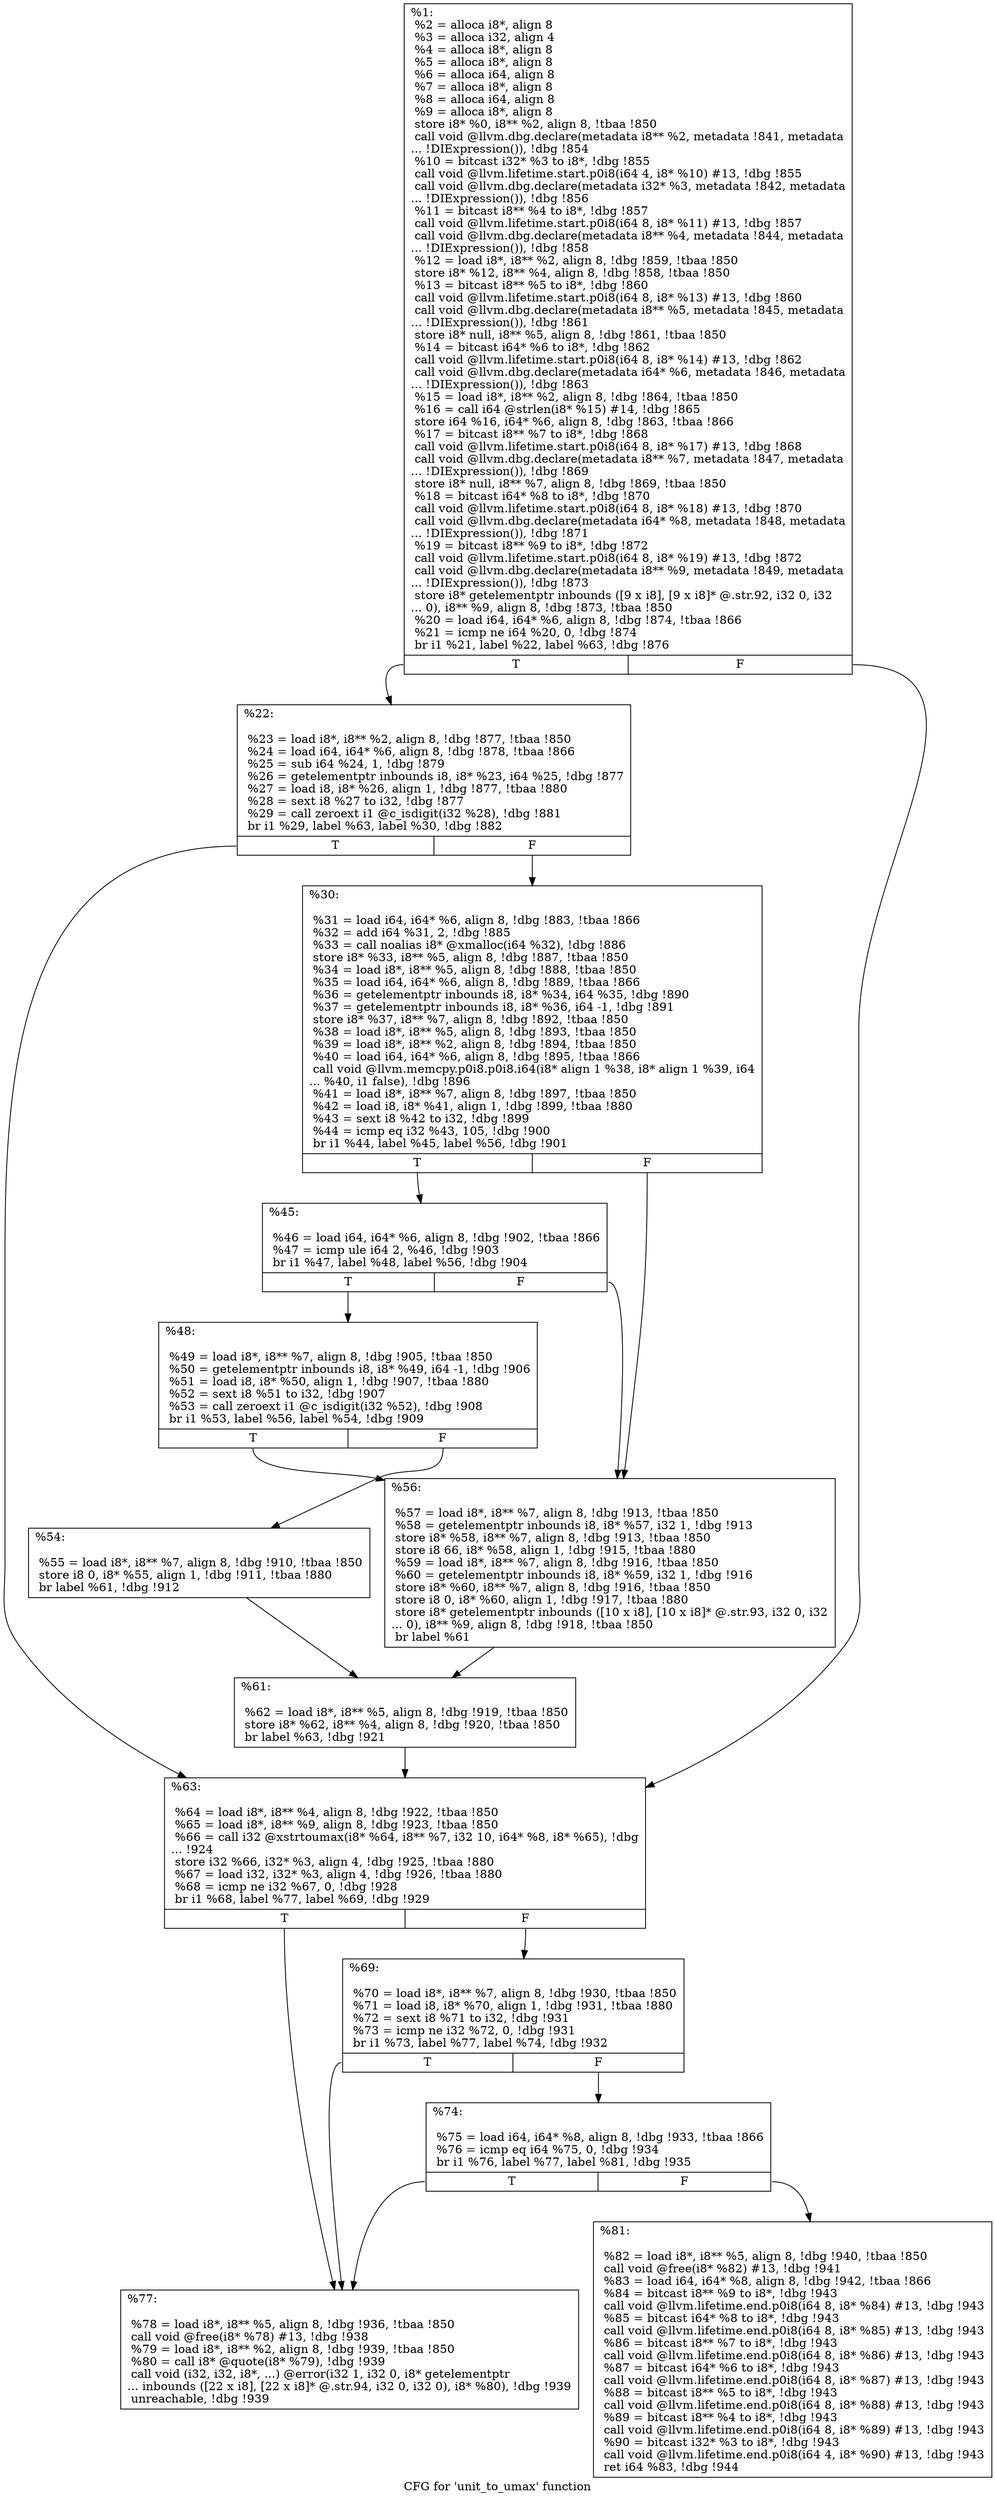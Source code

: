 digraph "CFG for 'unit_to_umax' function" {
	label="CFG for 'unit_to_umax' function";

	Node0xa9fc20 [shape=record,label="{%1:\l  %2 = alloca i8*, align 8\l  %3 = alloca i32, align 4\l  %4 = alloca i8*, align 8\l  %5 = alloca i8*, align 8\l  %6 = alloca i64, align 8\l  %7 = alloca i8*, align 8\l  %8 = alloca i64, align 8\l  %9 = alloca i8*, align 8\l  store i8* %0, i8** %2, align 8, !tbaa !850\l  call void @llvm.dbg.declare(metadata i8** %2, metadata !841, metadata\l... !DIExpression()), !dbg !854\l  %10 = bitcast i32* %3 to i8*, !dbg !855\l  call void @llvm.lifetime.start.p0i8(i64 4, i8* %10) #13, !dbg !855\l  call void @llvm.dbg.declare(metadata i32* %3, metadata !842, metadata\l... !DIExpression()), !dbg !856\l  %11 = bitcast i8** %4 to i8*, !dbg !857\l  call void @llvm.lifetime.start.p0i8(i64 8, i8* %11) #13, !dbg !857\l  call void @llvm.dbg.declare(metadata i8** %4, metadata !844, metadata\l... !DIExpression()), !dbg !858\l  %12 = load i8*, i8** %2, align 8, !dbg !859, !tbaa !850\l  store i8* %12, i8** %4, align 8, !dbg !858, !tbaa !850\l  %13 = bitcast i8** %5 to i8*, !dbg !860\l  call void @llvm.lifetime.start.p0i8(i64 8, i8* %13) #13, !dbg !860\l  call void @llvm.dbg.declare(metadata i8** %5, metadata !845, metadata\l... !DIExpression()), !dbg !861\l  store i8* null, i8** %5, align 8, !dbg !861, !tbaa !850\l  %14 = bitcast i64* %6 to i8*, !dbg !862\l  call void @llvm.lifetime.start.p0i8(i64 8, i8* %14) #13, !dbg !862\l  call void @llvm.dbg.declare(metadata i64* %6, metadata !846, metadata\l... !DIExpression()), !dbg !863\l  %15 = load i8*, i8** %2, align 8, !dbg !864, !tbaa !850\l  %16 = call i64 @strlen(i8* %15) #14, !dbg !865\l  store i64 %16, i64* %6, align 8, !dbg !863, !tbaa !866\l  %17 = bitcast i8** %7 to i8*, !dbg !868\l  call void @llvm.lifetime.start.p0i8(i64 8, i8* %17) #13, !dbg !868\l  call void @llvm.dbg.declare(metadata i8** %7, metadata !847, metadata\l... !DIExpression()), !dbg !869\l  store i8* null, i8** %7, align 8, !dbg !869, !tbaa !850\l  %18 = bitcast i64* %8 to i8*, !dbg !870\l  call void @llvm.lifetime.start.p0i8(i64 8, i8* %18) #13, !dbg !870\l  call void @llvm.dbg.declare(metadata i64* %8, metadata !848, metadata\l... !DIExpression()), !dbg !871\l  %19 = bitcast i8** %9 to i8*, !dbg !872\l  call void @llvm.lifetime.start.p0i8(i64 8, i8* %19) #13, !dbg !872\l  call void @llvm.dbg.declare(metadata i8** %9, metadata !849, metadata\l... !DIExpression()), !dbg !873\l  store i8* getelementptr inbounds ([9 x i8], [9 x i8]* @.str.92, i32 0, i32\l... 0), i8** %9, align 8, !dbg !873, !tbaa !850\l  %20 = load i64, i64* %6, align 8, !dbg !874, !tbaa !866\l  %21 = icmp ne i64 %20, 0, !dbg !874\l  br i1 %21, label %22, label %63, !dbg !876\l|{<s0>T|<s1>F}}"];
	Node0xa9fc20:s0 -> Node0xa82780;
	Node0xa9fc20:s1 -> Node0xa829b0;
	Node0xa82780 [shape=record,label="{%22:\l\l  %23 = load i8*, i8** %2, align 8, !dbg !877, !tbaa !850\l  %24 = load i64, i64* %6, align 8, !dbg !878, !tbaa !866\l  %25 = sub i64 %24, 1, !dbg !879\l  %26 = getelementptr inbounds i8, i8* %23, i64 %25, !dbg !877\l  %27 = load i8, i8* %26, align 1, !dbg !877, !tbaa !880\l  %28 = sext i8 %27 to i32, !dbg !877\l  %29 = call zeroext i1 @c_isdigit(i32 %28), !dbg !881\l  br i1 %29, label %63, label %30, !dbg !882\l|{<s0>T|<s1>F}}"];
	Node0xa82780:s0 -> Node0xa829b0;
	Node0xa82780:s1 -> Node0xa827d0;
	Node0xa827d0 [shape=record,label="{%30:\l\l  %31 = load i64, i64* %6, align 8, !dbg !883, !tbaa !866\l  %32 = add i64 %31, 2, !dbg !885\l  %33 = call noalias i8* @xmalloc(i64 %32), !dbg !886\l  store i8* %33, i8** %5, align 8, !dbg !887, !tbaa !850\l  %34 = load i8*, i8** %5, align 8, !dbg !888, !tbaa !850\l  %35 = load i64, i64* %6, align 8, !dbg !889, !tbaa !866\l  %36 = getelementptr inbounds i8, i8* %34, i64 %35, !dbg !890\l  %37 = getelementptr inbounds i8, i8* %36, i64 -1, !dbg !891\l  store i8* %37, i8** %7, align 8, !dbg !892, !tbaa !850\l  %38 = load i8*, i8** %5, align 8, !dbg !893, !tbaa !850\l  %39 = load i8*, i8** %2, align 8, !dbg !894, !tbaa !850\l  %40 = load i64, i64* %6, align 8, !dbg !895, !tbaa !866\l  call void @llvm.memcpy.p0i8.p0i8.i64(i8* align 1 %38, i8* align 1 %39, i64\l... %40, i1 false), !dbg !896\l  %41 = load i8*, i8** %7, align 8, !dbg !897, !tbaa !850\l  %42 = load i8, i8* %41, align 1, !dbg !899, !tbaa !880\l  %43 = sext i8 %42 to i32, !dbg !899\l  %44 = icmp eq i32 %43, 105, !dbg !900\l  br i1 %44, label %45, label %56, !dbg !901\l|{<s0>T|<s1>F}}"];
	Node0xa827d0:s0 -> Node0xa82820;
	Node0xa827d0:s1 -> Node0xa82910;
	Node0xa82820 [shape=record,label="{%45:\l\l  %46 = load i64, i64* %6, align 8, !dbg !902, !tbaa !866\l  %47 = icmp ule i64 2, %46, !dbg !903\l  br i1 %47, label %48, label %56, !dbg !904\l|{<s0>T|<s1>F}}"];
	Node0xa82820:s0 -> Node0xa82870;
	Node0xa82820:s1 -> Node0xa82910;
	Node0xa82870 [shape=record,label="{%48:\l\l  %49 = load i8*, i8** %7, align 8, !dbg !905, !tbaa !850\l  %50 = getelementptr inbounds i8, i8* %49, i64 -1, !dbg !906\l  %51 = load i8, i8* %50, align 1, !dbg !907, !tbaa !880\l  %52 = sext i8 %51 to i32, !dbg !907\l  %53 = call zeroext i1 @c_isdigit(i32 %52), !dbg !908\l  br i1 %53, label %56, label %54, !dbg !909\l|{<s0>T|<s1>F}}"];
	Node0xa82870:s0 -> Node0xa82910;
	Node0xa82870:s1 -> Node0xa828c0;
	Node0xa828c0 [shape=record,label="{%54:\l\l  %55 = load i8*, i8** %7, align 8, !dbg !910, !tbaa !850\l  store i8 0, i8* %55, align 1, !dbg !911, !tbaa !880\l  br label %61, !dbg !912\l}"];
	Node0xa828c0 -> Node0xa82960;
	Node0xa82910 [shape=record,label="{%56:\l\l  %57 = load i8*, i8** %7, align 8, !dbg !913, !tbaa !850\l  %58 = getelementptr inbounds i8, i8* %57, i32 1, !dbg !913\l  store i8* %58, i8** %7, align 8, !dbg !913, !tbaa !850\l  store i8 66, i8* %58, align 1, !dbg !915, !tbaa !880\l  %59 = load i8*, i8** %7, align 8, !dbg !916, !tbaa !850\l  %60 = getelementptr inbounds i8, i8* %59, i32 1, !dbg !916\l  store i8* %60, i8** %7, align 8, !dbg !916, !tbaa !850\l  store i8 0, i8* %60, align 1, !dbg !917, !tbaa !880\l  store i8* getelementptr inbounds ([10 x i8], [10 x i8]* @.str.93, i32 0, i32\l... 0), i8** %9, align 8, !dbg !918, !tbaa !850\l  br label %61\l}"];
	Node0xa82910 -> Node0xa82960;
	Node0xa82960 [shape=record,label="{%61:\l\l  %62 = load i8*, i8** %5, align 8, !dbg !919, !tbaa !850\l  store i8* %62, i8** %4, align 8, !dbg !920, !tbaa !850\l  br label %63, !dbg !921\l}"];
	Node0xa82960 -> Node0xa829b0;
	Node0xa829b0 [shape=record,label="{%63:\l\l  %64 = load i8*, i8** %4, align 8, !dbg !922, !tbaa !850\l  %65 = load i8*, i8** %9, align 8, !dbg !923, !tbaa !850\l  %66 = call i32 @xstrtoumax(i8* %64, i8** %7, i32 10, i64* %8, i8* %65), !dbg\l... !924\l  store i32 %66, i32* %3, align 4, !dbg !925, !tbaa !880\l  %67 = load i32, i32* %3, align 4, !dbg !926, !tbaa !880\l  %68 = icmp ne i32 %67, 0, !dbg !928\l  br i1 %68, label %77, label %69, !dbg !929\l|{<s0>T|<s1>F}}"];
	Node0xa829b0:s0 -> Node0xa82aa0;
	Node0xa829b0:s1 -> Node0xa82a00;
	Node0xa82a00 [shape=record,label="{%69:\l\l  %70 = load i8*, i8** %7, align 8, !dbg !930, !tbaa !850\l  %71 = load i8, i8* %70, align 1, !dbg !931, !tbaa !880\l  %72 = sext i8 %71 to i32, !dbg !931\l  %73 = icmp ne i32 %72, 0, !dbg !931\l  br i1 %73, label %77, label %74, !dbg !932\l|{<s0>T|<s1>F}}"];
	Node0xa82a00:s0 -> Node0xa82aa0;
	Node0xa82a00:s1 -> Node0xa82a50;
	Node0xa82a50 [shape=record,label="{%74:\l\l  %75 = load i64, i64* %8, align 8, !dbg !933, !tbaa !866\l  %76 = icmp eq i64 %75, 0, !dbg !934\l  br i1 %76, label %77, label %81, !dbg !935\l|{<s0>T|<s1>F}}"];
	Node0xa82a50:s0 -> Node0xa82aa0;
	Node0xa82a50:s1 -> Node0xa82af0;
	Node0xa82aa0 [shape=record,label="{%77:\l\l  %78 = load i8*, i8** %5, align 8, !dbg !936, !tbaa !850\l  call void @free(i8* %78) #13, !dbg !938\l  %79 = load i8*, i8** %2, align 8, !dbg !939, !tbaa !850\l  %80 = call i8* @quote(i8* %79), !dbg !939\l  call void (i32, i32, i8*, ...) @error(i32 1, i32 0, i8* getelementptr\l... inbounds ([22 x i8], [22 x i8]* @.str.94, i32 0, i32 0), i8* %80), !dbg !939\l  unreachable, !dbg !939\l}"];
	Node0xa82af0 [shape=record,label="{%81:\l\l  %82 = load i8*, i8** %5, align 8, !dbg !940, !tbaa !850\l  call void @free(i8* %82) #13, !dbg !941\l  %83 = load i64, i64* %8, align 8, !dbg !942, !tbaa !866\l  %84 = bitcast i8** %9 to i8*, !dbg !943\l  call void @llvm.lifetime.end.p0i8(i64 8, i8* %84) #13, !dbg !943\l  %85 = bitcast i64* %8 to i8*, !dbg !943\l  call void @llvm.lifetime.end.p0i8(i64 8, i8* %85) #13, !dbg !943\l  %86 = bitcast i8** %7 to i8*, !dbg !943\l  call void @llvm.lifetime.end.p0i8(i64 8, i8* %86) #13, !dbg !943\l  %87 = bitcast i64* %6 to i8*, !dbg !943\l  call void @llvm.lifetime.end.p0i8(i64 8, i8* %87) #13, !dbg !943\l  %88 = bitcast i8** %5 to i8*, !dbg !943\l  call void @llvm.lifetime.end.p0i8(i64 8, i8* %88) #13, !dbg !943\l  %89 = bitcast i8** %4 to i8*, !dbg !943\l  call void @llvm.lifetime.end.p0i8(i64 8, i8* %89) #13, !dbg !943\l  %90 = bitcast i32* %3 to i8*, !dbg !943\l  call void @llvm.lifetime.end.p0i8(i64 4, i8* %90) #13, !dbg !943\l  ret i64 %83, !dbg !944\l}"];
}
